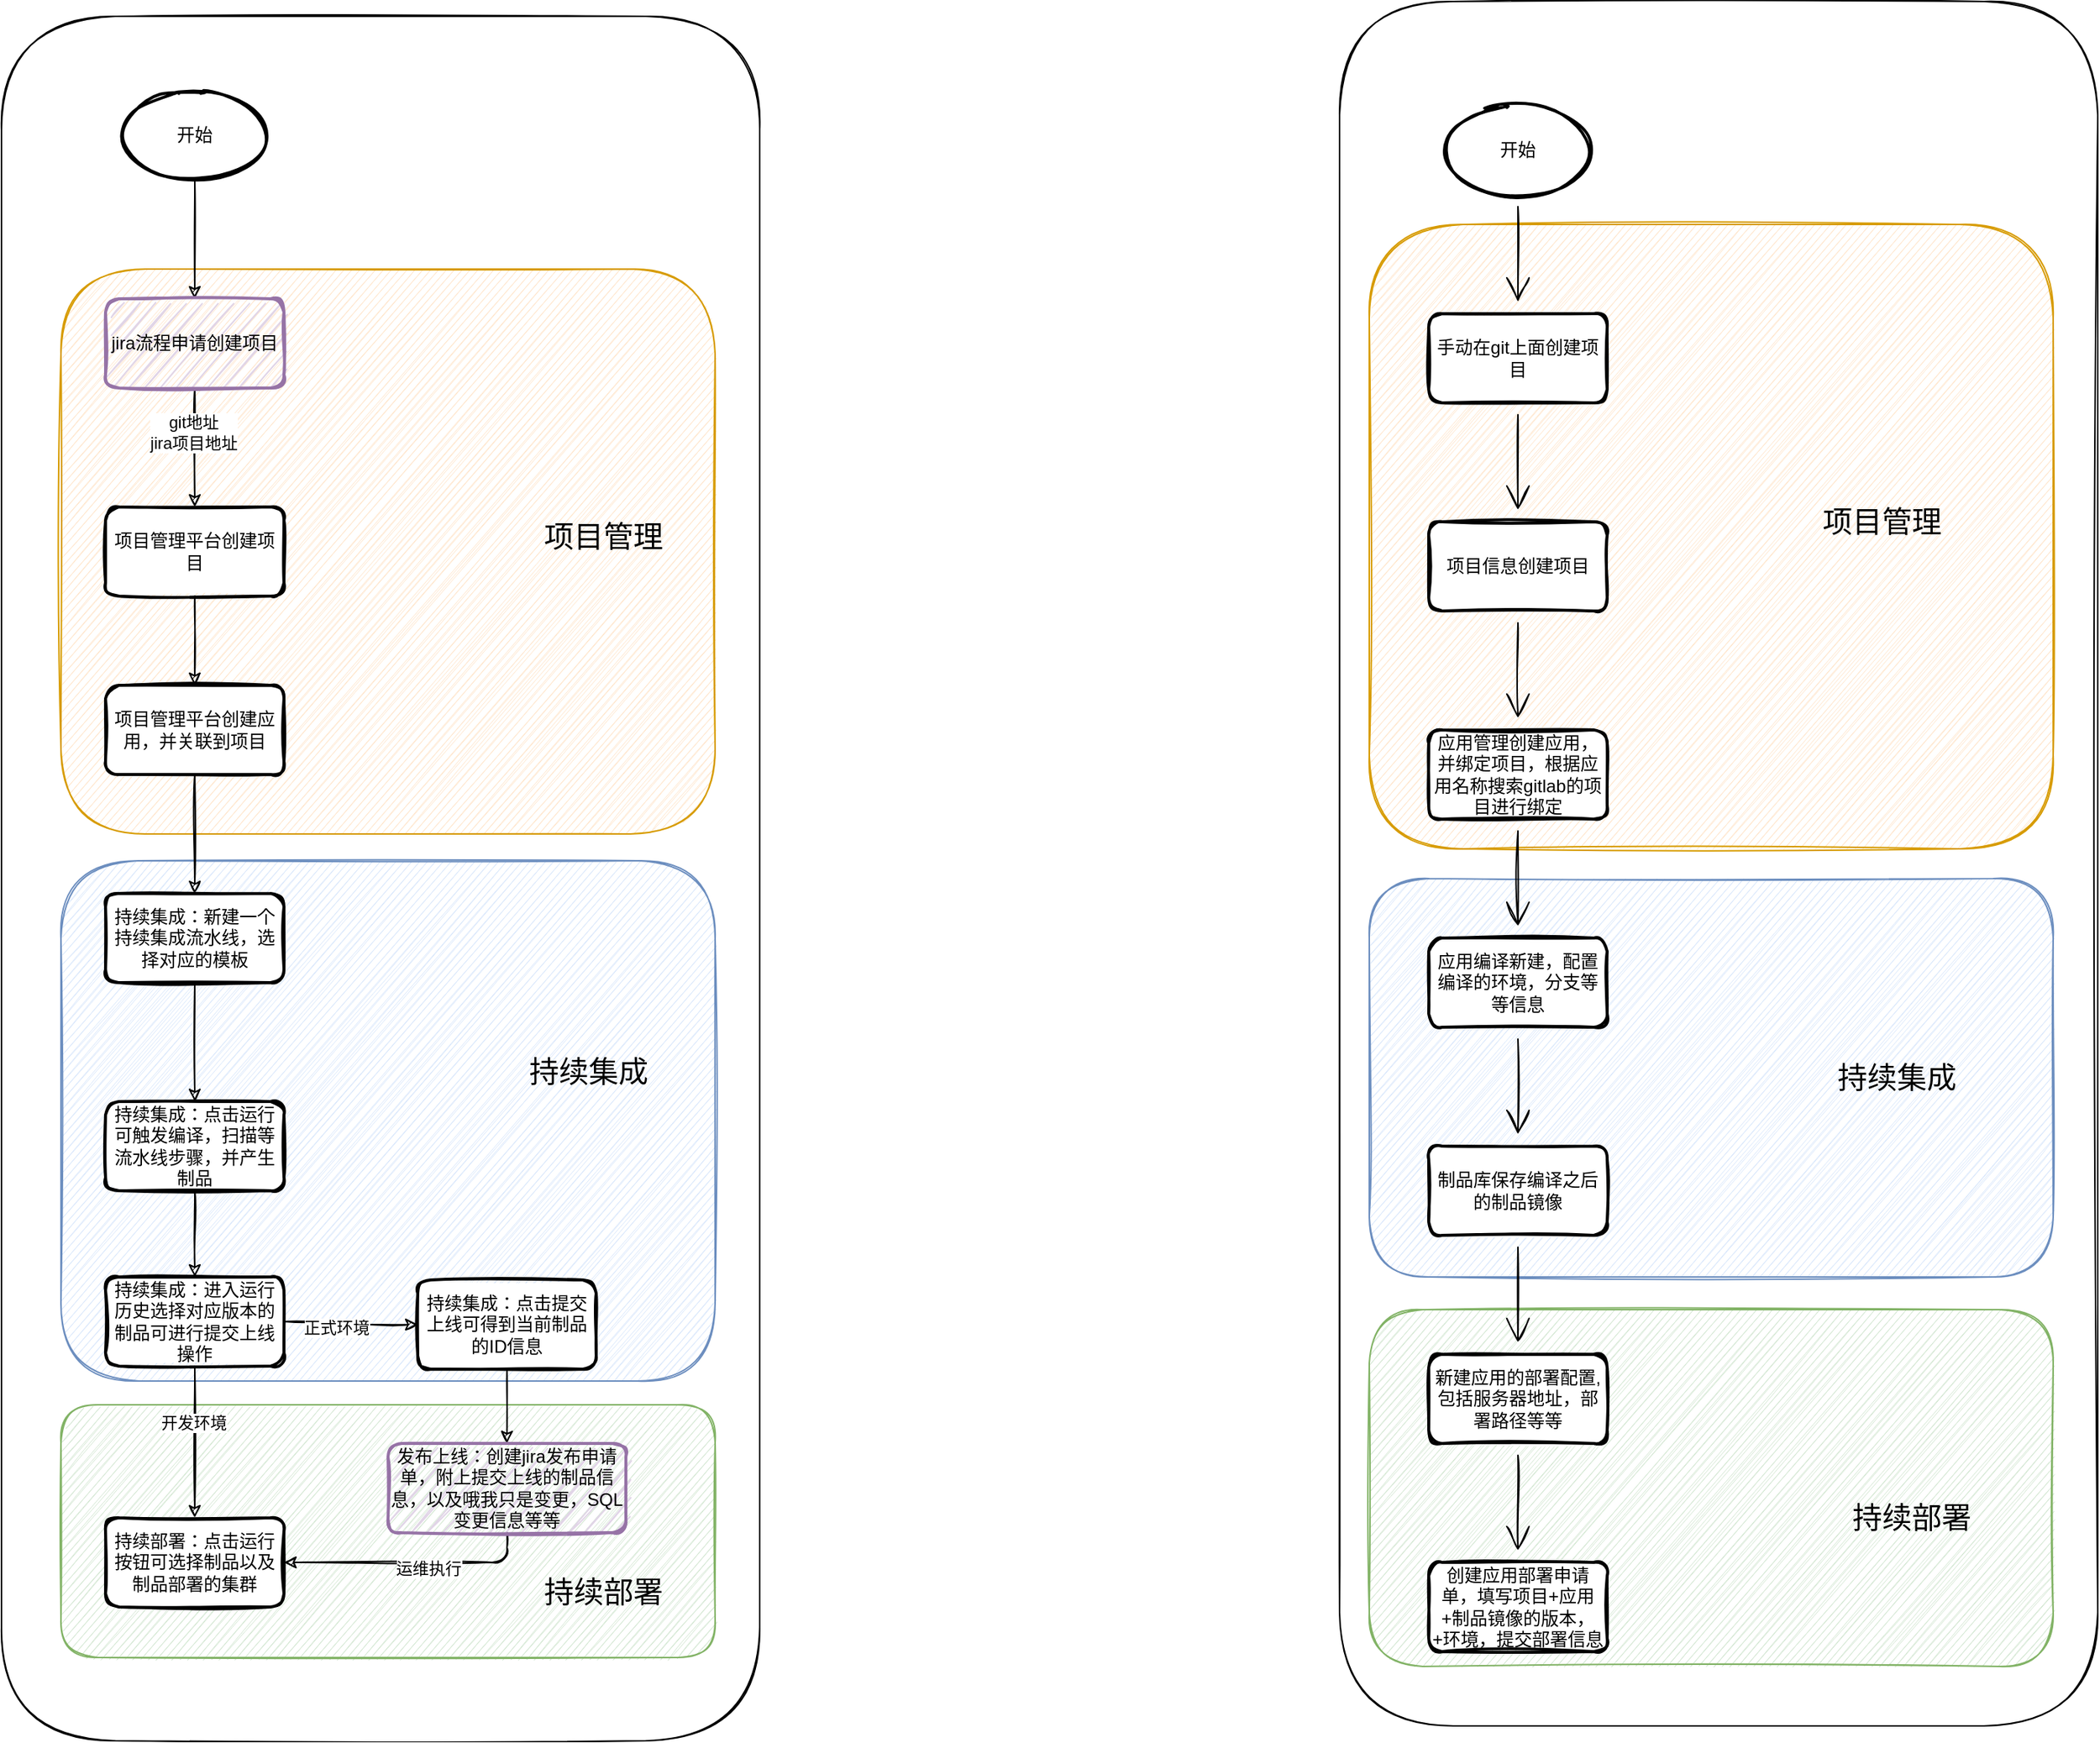 <mxfile version="20.3.0" type="github">
  <diagram id="JvtRS4bG2eDYFfKfIYq6" name="第 1 页">
    <mxGraphModel dx="1550" dy="835" grid="1" gridSize="10" guides="1" tooltips="1" connect="1" arrows="1" fold="1" page="1" pageScale="1" pageWidth="827" pageHeight="1169" math="0" shadow="0">
      <root>
        <mxCell id="0" />
        <mxCell id="1" parent="0" />
        <mxCell id="RmHryUvQ1aIsladpxOFu-33" value="" style="rounded=1;whiteSpace=wrap;html=1;sketch=1;" vertex="1" parent="1">
          <mxGeometry x="940" y="20" width="510" height="1160" as="geometry" />
        </mxCell>
        <mxCell id="RmHryUvQ1aIsladpxOFu-53" value="" style="rounded=1;whiteSpace=wrap;html=1;fillColor=#ffe6cc;strokeColor=#d79b00;sketch=1;" vertex="1" parent="1">
          <mxGeometry x="960" y="170" width="460" height="420" as="geometry" />
        </mxCell>
        <mxCell id="RmHryUvQ1aIsladpxOFu-51" value="" style="rounded=1;whiteSpace=wrap;html=1;fillColor=#d5e8d4;strokeColor=#82b366;sketch=1;" vertex="1" parent="1">
          <mxGeometry x="960" y="900" width="460" height="240" as="geometry" />
        </mxCell>
        <mxCell id="RmHryUvQ1aIsladpxOFu-52" value="" style="rounded=1;whiteSpace=wrap;html=1;fillColor=#dae8fc;strokeColor=#6c8ebf;sketch=1;" vertex="1" parent="1">
          <mxGeometry x="960" y="610" width="460" height="268" as="geometry" />
        </mxCell>
        <mxCell id="RmHryUvQ1aIsladpxOFu-1" value="" style="rounded=1;whiteSpace=wrap;html=1;sketch=1;" vertex="1" parent="1">
          <mxGeometry x="40" y="30" width="510" height="1160" as="geometry" />
        </mxCell>
        <mxCell id="RmHryUvQ1aIsladpxOFu-29" value="" style="rounded=1;whiteSpace=wrap;html=1;fillColor=#d5e8d4;strokeColor=#82b366;sketch=1;" vertex="1" parent="1">
          <mxGeometry x="80" y="964" width="440" height="170" as="geometry" />
        </mxCell>
        <mxCell id="RmHryUvQ1aIsladpxOFu-27" value="" style="rounded=1;whiteSpace=wrap;html=1;fillColor=#dae8fc;strokeColor=#6c8ebf;sketch=1;" vertex="1" parent="1">
          <mxGeometry x="80" y="598" width="440" height="350" as="geometry" />
        </mxCell>
        <mxCell id="RmHryUvQ1aIsladpxOFu-26" value="" style="rounded=1;whiteSpace=wrap;html=1;fillColor=#ffe6cc;strokeColor=#d79b00;sketch=1;" vertex="1" parent="1">
          <mxGeometry x="80" y="200" width="440" height="380" as="geometry" />
        </mxCell>
        <mxCell id="RmHryUvQ1aIsladpxOFu-4" value="" style="edgeStyle=orthogonalEdgeStyle;rounded=1;orthogonalLoop=1;jettySize=auto;html=1;sketch=1;" edge="1" parent="1" source="RmHryUvQ1aIsladpxOFu-2" target="RmHryUvQ1aIsladpxOFu-3">
          <mxGeometry relative="1" as="geometry" />
        </mxCell>
        <mxCell id="RmHryUvQ1aIsladpxOFu-2" value="开始" style="strokeWidth=2;html=1;shape=mxgraph.flowchart.start_1;whiteSpace=wrap;sketch=1;rounded=1;" vertex="1" parent="1">
          <mxGeometry x="120" y="80" width="100" height="60" as="geometry" />
        </mxCell>
        <mxCell id="RmHryUvQ1aIsladpxOFu-6" value="" style="edgeStyle=orthogonalEdgeStyle;rounded=1;orthogonalLoop=1;jettySize=auto;html=1;sketch=1;" edge="1" parent="1" source="RmHryUvQ1aIsladpxOFu-3" target="RmHryUvQ1aIsladpxOFu-5">
          <mxGeometry relative="1" as="geometry" />
        </mxCell>
        <mxCell id="RmHryUvQ1aIsladpxOFu-7" value="git地址&lt;br&gt;jira项目地址" style="edgeLabel;html=1;align=center;verticalAlign=middle;resizable=0;points=[];sketch=1;rounded=1;" vertex="1" connectable="0" parent="RmHryUvQ1aIsladpxOFu-6">
          <mxGeometry x="-0.265" y="-1" relative="1" as="geometry">
            <mxPoint as="offset" />
          </mxGeometry>
        </mxCell>
        <mxCell id="RmHryUvQ1aIsladpxOFu-3" value="jira流程申请创建项目" style="whiteSpace=wrap;html=1;strokeWidth=2;fillColor=#e1d5e7;strokeColor=#9673a6;sketch=1;rounded=1;" vertex="1" parent="1">
          <mxGeometry x="110" y="220" width="120" height="60" as="geometry" />
        </mxCell>
        <mxCell id="RmHryUvQ1aIsladpxOFu-9" value="" style="edgeStyle=orthogonalEdgeStyle;rounded=1;orthogonalLoop=1;jettySize=auto;html=1;sketch=1;" edge="1" parent="1" source="RmHryUvQ1aIsladpxOFu-5" target="RmHryUvQ1aIsladpxOFu-8">
          <mxGeometry relative="1" as="geometry" />
        </mxCell>
        <mxCell id="RmHryUvQ1aIsladpxOFu-5" value="项目管理平台创建项目" style="whiteSpace=wrap;html=1;strokeWidth=2;sketch=1;rounded=1;" vertex="1" parent="1">
          <mxGeometry x="110" y="360" width="120" height="60" as="geometry" />
        </mxCell>
        <mxCell id="RmHryUvQ1aIsladpxOFu-11" value="" style="edgeStyle=orthogonalEdgeStyle;rounded=1;orthogonalLoop=1;jettySize=auto;html=1;sketch=1;" edge="1" parent="1" source="RmHryUvQ1aIsladpxOFu-8" target="RmHryUvQ1aIsladpxOFu-10">
          <mxGeometry relative="1" as="geometry" />
        </mxCell>
        <mxCell id="RmHryUvQ1aIsladpxOFu-8" value="项目管理平台创建应用，并关联到项目" style="whiteSpace=wrap;html=1;strokeWidth=2;sketch=1;rounded=1;" vertex="1" parent="1">
          <mxGeometry x="110" y="480" width="120" height="60" as="geometry" />
        </mxCell>
        <mxCell id="RmHryUvQ1aIsladpxOFu-13" value="" style="edgeStyle=orthogonalEdgeStyle;rounded=1;orthogonalLoop=1;jettySize=auto;html=1;sketch=1;" edge="1" parent="1" source="RmHryUvQ1aIsladpxOFu-10" target="RmHryUvQ1aIsladpxOFu-12">
          <mxGeometry relative="1" as="geometry" />
        </mxCell>
        <mxCell id="RmHryUvQ1aIsladpxOFu-10" value="持续集成：新建一个持续集成流水线，选择对应的模板" style="whiteSpace=wrap;html=1;strokeWidth=2;sketch=1;rounded=1;" vertex="1" parent="1">
          <mxGeometry x="110" y="620" width="120" height="60" as="geometry" />
        </mxCell>
        <mxCell id="RmHryUvQ1aIsladpxOFu-15" value="" style="edgeStyle=orthogonalEdgeStyle;rounded=1;orthogonalLoop=1;jettySize=auto;html=1;sketch=1;" edge="1" parent="1" source="RmHryUvQ1aIsladpxOFu-12" target="RmHryUvQ1aIsladpxOFu-14">
          <mxGeometry relative="1" as="geometry" />
        </mxCell>
        <mxCell id="RmHryUvQ1aIsladpxOFu-12" value="持续集成：点击运行可触发编译，扫描等流水线步骤，并产生制品" style="whiteSpace=wrap;html=1;strokeWidth=2;sketch=1;rounded=1;" vertex="1" parent="1">
          <mxGeometry x="110" y="760" width="120" height="60" as="geometry" />
        </mxCell>
        <mxCell id="RmHryUvQ1aIsladpxOFu-17" value="" style="edgeStyle=orthogonalEdgeStyle;rounded=1;orthogonalLoop=1;jettySize=auto;html=1;sketch=1;" edge="1" parent="1" source="RmHryUvQ1aIsladpxOFu-14" target="RmHryUvQ1aIsladpxOFu-16">
          <mxGeometry relative="1" as="geometry" />
        </mxCell>
        <mxCell id="RmHryUvQ1aIsladpxOFu-24" value="开发环境" style="edgeLabel;html=1;align=center;verticalAlign=middle;resizable=0;points=[];sketch=1;rounded=1;" vertex="1" connectable="0" parent="RmHryUvQ1aIsladpxOFu-17">
          <mxGeometry x="-0.255" y="-1" relative="1" as="geometry">
            <mxPoint as="offset" />
          </mxGeometry>
        </mxCell>
        <mxCell id="RmHryUvQ1aIsladpxOFu-19" value="" style="edgeStyle=orthogonalEdgeStyle;rounded=1;orthogonalLoop=1;jettySize=auto;html=1;sketch=1;" edge="1" parent="1" source="RmHryUvQ1aIsladpxOFu-14" target="RmHryUvQ1aIsladpxOFu-18">
          <mxGeometry relative="1" as="geometry" />
        </mxCell>
        <mxCell id="RmHryUvQ1aIsladpxOFu-25" value="正式环境" style="edgeLabel;html=1;align=center;verticalAlign=middle;resizable=0;points=[];sketch=1;rounded=1;" vertex="1" connectable="0" parent="RmHryUvQ1aIsladpxOFu-19">
          <mxGeometry x="-0.249" y="-4" relative="1" as="geometry">
            <mxPoint as="offset" />
          </mxGeometry>
        </mxCell>
        <mxCell id="RmHryUvQ1aIsladpxOFu-14" value="持续集成：进入运行历史选择对应版本的制品可进行提交上线操作" style="whiteSpace=wrap;html=1;strokeWidth=2;sketch=1;rounded=1;" vertex="1" parent="1">
          <mxGeometry x="110" y="878" width="120" height="60" as="geometry" />
        </mxCell>
        <mxCell id="RmHryUvQ1aIsladpxOFu-16" value="持续部署：点击运行按钮可选择制品以及制品部署的集群" style="whiteSpace=wrap;html=1;strokeWidth=2;sketch=1;rounded=1;" vertex="1" parent="1">
          <mxGeometry x="110" y="1040" width="120" height="60" as="geometry" />
        </mxCell>
        <mxCell id="RmHryUvQ1aIsladpxOFu-21" value="" style="edgeStyle=orthogonalEdgeStyle;rounded=1;orthogonalLoop=1;jettySize=auto;html=1;exitX=0.5;exitY=1;exitDx=0;exitDy=0;sketch=1;" edge="1" parent="1" source="RmHryUvQ1aIsladpxOFu-18" target="RmHryUvQ1aIsladpxOFu-20">
          <mxGeometry relative="1" as="geometry" />
        </mxCell>
        <mxCell id="RmHryUvQ1aIsladpxOFu-18" value="持续集成：点击提交上线可得到当前制品的ID信息" style="whiteSpace=wrap;html=1;strokeWidth=2;sketch=1;rounded=1;" vertex="1" parent="1">
          <mxGeometry x="320" y="880" width="120" height="60" as="geometry" />
        </mxCell>
        <mxCell id="RmHryUvQ1aIsladpxOFu-22" style="edgeStyle=orthogonalEdgeStyle;rounded=1;orthogonalLoop=1;jettySize=auto;html=1;exitX=0.5;exitY=1;exitDx=0;exitDy=0;entryX=1;entryY=0.5;entryDx=0;entryDy=0;sketch=1;" edge="1" parent="1" source="RmHryUvQ1aIsladpxOFu-20" target="RmHryUvQ1aIsladpxOFu-16">
          <mxGeometry relative="1" as="geometry" />
        </mxCell>
        <mxCell id="RmHryUvQ1aIsladpxOFu-23" value="运维执行" style="edgeLabel;html=1;align=center;verticalAlign=middle;resizable=0;points=[];sketch=1;rounded=1;" vertex="1" connectable="0" parent="RmHryUvQ1aIsladpxOFu-22">
          <mxGeometry x="-0.144" y="4" relative="1" as="geometry">
            <mxPoint as="offset" />
          </mxGeometry>
        </mxCell>
        <mxCell id="RmHryUvQ1aIsladpxOFu-20" value="发布上线：创建jira发布申请单，附上提交上线的制品信息，以及哦我只是变更，SQL变更信息等等" style="whiteSpace=wrap;html=1;strokeWidth=2;fillColor=#e1d5e7;strokeColor=#9673a6;sketch=1;rounded=1;" vertex="1" parent="1">
          <mxGeometry x="300" y="990" width="160" height="60" as="geometry" />
        </mxCell>
        <mxCell id="RmHryUvQ1aIsladpxOFu-30" value="项目管理" style="text;html=1;strokeColor=none;fillColor=none;align=center;verticalAlign=middle;whiteSpace=wrap;rounded=0;sketch=1;hachureGap=4;fontFamily=Architects Daughter;fontSource=https%3A%2F%2Ffonts.googleapis.com%2Fcss%3Ffamily%3DArchitects%2BDaughter;fontSize=20;" vertex="1" parent="1">
          <mxGeometry x="390" y="350" width="110" height="60" as="geometry" />
        </mxCell>
        <mxCell id="RmHryUvQ1aIsladpxOFu-31" value="持续集成" style="text;html=1;strokeColor=none;fillColor=none;align=center;verticalAlign=middle;whiteSpace=wrap;rounded=0;sketch=1;hachureGap=4;fontFamily=Architects Daughter;fontSource=https%3A%2F%2Ffonts.googleapis.com%2Fcss%3Ffamily%3DArchitects%2BDaughter;fontSize=20;" vertex="1" parent="1">
          <mxGeometry x="380" y="710" width="110" height="60" as="geometry" />
        </mxCell>
        <mxCell id="RmHryUvQ1aIsladpxOFu-32" value="持续部署" style="text;html=1;strokeColor=none;fillColor=none;align=center;verticalAlign=middle;whiteSpace=wrap;rounded=0;sketch=1;hachureGap=4;fontFamily=Architects Daughter;fontSource=https%3A%2F%2Ffonts.googleapis.com%2Fcss%3Ffamily%3DArchitects%2BDaughter;fontSize=20;" vertex="1" parent="1">
          <mxGeometry x="390" y="1060" width="110" height="60" as="geometry" />
        </mxCell>
        <mxCell id="RmHryUvQ1aIsladpxOFu-36" value="" style="edgeStyle=orthogonalEdgeStyle;rounded=1;sketch=1;hachureGap=4;orthogonalLoop=1;jettySize=auto;html=1;fontFamily=Architects Daughter;fontSource=https%3A%2F%2Ffonts.googleapis.com%2Fcss%3Ffamily%3DArchitects%2BDaughter;fontSize=16;endArrow=open;startSize=14;endSize=14;sourcePerimeterSpacing=8;targetPerimeterSpacing=8;" edge="1" parent="1" source="RmHryUvQ1aIsladpxOFu-34" target="RmHryUvQ1aIsladpxOFu-35">
          <mxGeometry relative="1" as="geometry" />
        </mxCell>
        <mxCell id="RmHryUvQ1aIsladpxOFu-34" value="开始" style="strokeWidth=2;html=1;shape=mxgraph.flowchart.start_1;whiteSpace=wrap;sketch=1;rounded=1;" vertex="1" parent="1">
          <mxGeometry x="1010" y="90" width="100" height="60" as="geometry" />
        </mxCell>
        <mxCell id="RmHryUvQ1aIsladpxOFu-38" value="" style="edgeStyle=orthogonalEdgeStyle;rounded=1;sketch=1;hachureGap=4;orthogonalLoop=1;jettySize=auto;html=1;fontFamily=Architects Daughter;fontSource=https%3A%2F%2Ffonts.googleapis.com%2Fcss%3Ffamily%3DArchitects%2BDaughter;fontSize=16;endArrow=open;startSize=14;endSize=14;sourcePerimeterSpacing=8;targetPerimeterSpacing=8;" edge="1" parent="1" source="RmHryUvQ1aIsladpxOFu-35" target="RmHryUvQ1aIsladpxOFu-37">
          <mxGeometry relative="1" as="geometry" />
        </mxCell>
        <mxCell id="RmHryUvQ1aIsladpxOFu-35" value="手动在git上面创建项目" style="whiteSpace=wrap;html=1;strokeWidth=2;sketch=1;rounded=1;" vertex="1" parent="1">
          <mxGeometry x="1000" y="230" width="120" height="60" as="geometry" />
        </mxCell>
        <mxCell id="RmHryUvQ1aIsladpxOFu-40" value="" style="edgeStyle=orthogonalEdgeStyle;rounded=1;sketch=1;hachureGap=4;orthogonalLoop=1;jettySize=auto;html=1;fontFamily=Architects Daughter;fontSource=https%3A%2F%2Ffonts.googleapis.com%2Fcss%3Ffamily%3DArchitects%2BDaughter;fontSize=16;endArrow=open;startSize=14;endSize=14;sourcePerimeterSpacing=8;targetPerimeterSpacing=8;" edge="1" parent="1" source="RmHryUvQ1aIsladpxOFu-37" target="RmHryUvQ1aIsladpxOFu-39">
          <mxGeometry relative="1" as="geometry" />
        </mxCell>
        <mxCell id="RmHryUvQ1aIsladpxOFu-37" value="项目信息创建项目" style="whiteSpace=wrap;html=1;strokeWidth=2;sketch=1;rounded=1;" vertex="1" parent="1">
          <mxGeometry x="1000" y="370" width="120" height="60" as="geometry" />
        </mxCell>
        <mxCell id="RmHryUvQ1aIsladpxOFu-42" value="" style="edgeStyle=orthogonalEdgeStyle;rounded=1;sketch=1;hachureGap=4;orthogonalLoop=1;jettySize=auto;html=1;fontFamily=Architects Daughter;fontSource=https%3A%2F%2Ffonts.googleapis.com%2Fcss%3Ffamily%3DArchitects%2BDaughter;fontSize=16;endArrow=open;startSize=14;endSize=14;sourcePerimeterSpacing=8;targetPerimeterSpacing=8;" edge="1" parent="1" source="RmHryUvQ1aIsladpxOFu-39" target="RmHryUvQ1aIsladpxOFu-41">
          <mxGeometry relative="1" as="geometry" />
        </mxCell>
        <mxCell id="RmHryUvQ1aIsladpxOFu-39" value="应用管理创建应用，并绑定项目，根据应用名称搜索gitlab的项目进行绑定" style="whiteSpace=wrap;html=1;strokeWidth=2;sketch=1;rounded=1;" vertex="1" parent="1">
          <mxGeometry x="1000" y="510" width="120" height="60" as="geometry" />
        </mxCell>
        <mxCell id="RmHryUvQ1aIsladpxOFu-44" value="" style="edgeStyle=orthogonalEdgeStyle;rounded=1;sketch=1;hachureGap=4;orthogonalLoop=1;jettySize=auto;html=1;fontFamily=Architects Daughter;fontSource=https%3A%2F%2Ffonts.googleapis.com%2Fcss%3Ffamily%3DArchitects%2BDaughter;fontSize=16;endArrow=open;startSize=14;endSize=14;sourcePerimeterSpacing=8;targetPerimeterSpacing=8;" edge="1" parent="1" source="RmHryUvQ1aIsladpxOFu-41" target="RmHryUvQ1aIsladpxOFu-43">
          <mxGeometry relative="1" as="geometry" />
        </mxCell>
        <mxCell id="RmHryUvQ1aIsladpxOFu-41" value="应用编译新建，配置编译的环境，分支等等信息" style="whiteSpace=wrap;html=1;strokeWidth=2;sketch=1;rounded=1;" vertex="1" parent="1">
          <mxGeometry x="1000" y="650" width="120" height="60" as="geometry" />
        </mxCell>
        <mxCell id="RmHryUvQ1aIsladpxOFu-48" value="" style="edgeStyle=orthogonalEdgeStyle;rounded=1;sketch=1;hachureGap=4;orthogonalLoop=1;jettySize=auto;html=1;fontFamily=Architects Daughter;fontSource=https%3A%2F%2Ffonts.googleapis.com%2Fcss%3Ffamily%3DArchitects%2BDaughter;fontSize=16;endArrow=open;startSize=14;endSize=14;sourcePerimeterSpacing=8;targetPerimeterSpacing=8;" edge="1" parent="1" source="RmHryUvQ1aIsladpxOFu-43" target="RmHryUvQ1aIsladpxOFu-47">
          <mxGeometry relative="1" as="geometry" />
        </mxCell>
        <mxCell id="RmHryUvQ1aIsladpxOFu-43" value="制品库保存编译之后的制品镜像" style="whiteSpace=wrap;html=1;strokeWidth=2;sketch=1;rounded=1;" vertex="1" parent="1">
          <mxGeometry x="1000" y="790" width="120" height="60" as="geometry" />
        </mxCell>
        <mxCell id="RmHryUvQ1aIsladpxOFu-50" value="" style="edgeStyle=orthogonalEdgeStyle;rounded=1;sketch=1;hachureGap=4;orthogonalLoop=1;jettySize=auto;html=1;fontFamily=Architects Daughter;fontSource=https%3A%2F%2Ffonts.googleapis.com%2Fcss%3Ffamily%3DArchitects%2BDaughter;fontSize=16;endArrow=open;startSize=14;endSize=14;sourcePerimeterSpacing=8;targetPerimeterSpacing=8;" edge="1" parent="1" source="RmHryUvQ1aIsladpxOFu-47" target="RmHryUvQ1aIsladpxOFu-49">
          <mxGeometry relative="1" as="geometry" />
        </mxCell>
        <mxCell id="RmHryUvQ1aIsladpxOFu-47" value="新建应用的部署配置,包括服务器地址，部署路径等等" style="whiteSpace=wrap;html=1;strokeWidth=2;sketch=1;rounded=1;" vertex="1" parent="1">
          <mxGeometry x="1000" y="930" width="120" height="60" as="geometry" />
        </mxCell>
        <mxCell id="RmHryUvQ1aIsladpxOFu-49" value="创建应用部署申请单，填写项目+应用+制品镜像的版本，+环境，提交部署信息" style="whiteSpace=wrap;html=1;strokeWidth=2;sketch=1;rounded=1;" vertex="1" parent="1">
          <mxGeometry x="1000" y="1070" width="120" height="60" as="geometry" />
        </mxCell>
        <mxCell id="RmHryUvQ1aIsladpxOFu-54" value="持续部署" style="text;html=1;strokeColor=none;fillColor=none;align=center;verticalAlign=middle;whiteSpace=wrap;rounded=0;sketch=1;hachureGap=4;fontFamily=Architects Daughter;fontSource=https%3A%2F%2Ffonts.googleapis.com%2Fcss%3Ffamily%3DArchitects%2BDaughter;fontSize=20;" vertex="1" parent="1">
          <mxGeometry x="1270" y="1010" width="110" height="60" as="geometry" />
        </mxCell>
        <mxCell id="RmHryUvQ1aIsladpxOFu-55" value="持续集成" style="text;html=1;strokeColor=none;fillColor=none;align=center;verticalAlign=middle;whiteSpace=wrap;rounded=0;sketch=1;hachureGap=4;fontFamily=Architects Daughter;fontSource=https%3A%2F%2Ffonts.googleapis.com%2Fcss%3Ffamily%3DArchitects%2BDaughter;fontSize=20;" vertex="1" parent="1">
          <mxGeometry x="1260" y="714" width="110" height="60" as="geometry" />
        </mxCell>
        <mxCell id="RmHryUvQ1aIsladpxOFu-56" value="项目管理" style="text;html=1;strokeColor=none;fillColor=none;align=center;verticalAlign=middle;whiteSpace=wrap;rounded=0;sketch=1;hachureGap=4;fontFamily=Architects Daughter;fontSource=https%3A%2F%2Ffonts.googleapis.com%2Fcss%3Ffamily%3DArchitects%2BDaughter;fontSize=20;" vertex="1" parent="1">
          <mxGeometry x="1250" y="340" width="110" height="60" as="geometry" />
        </mxCell>
      </root>
    </mxGraphModel>
  </diagram>
</mxfile>
